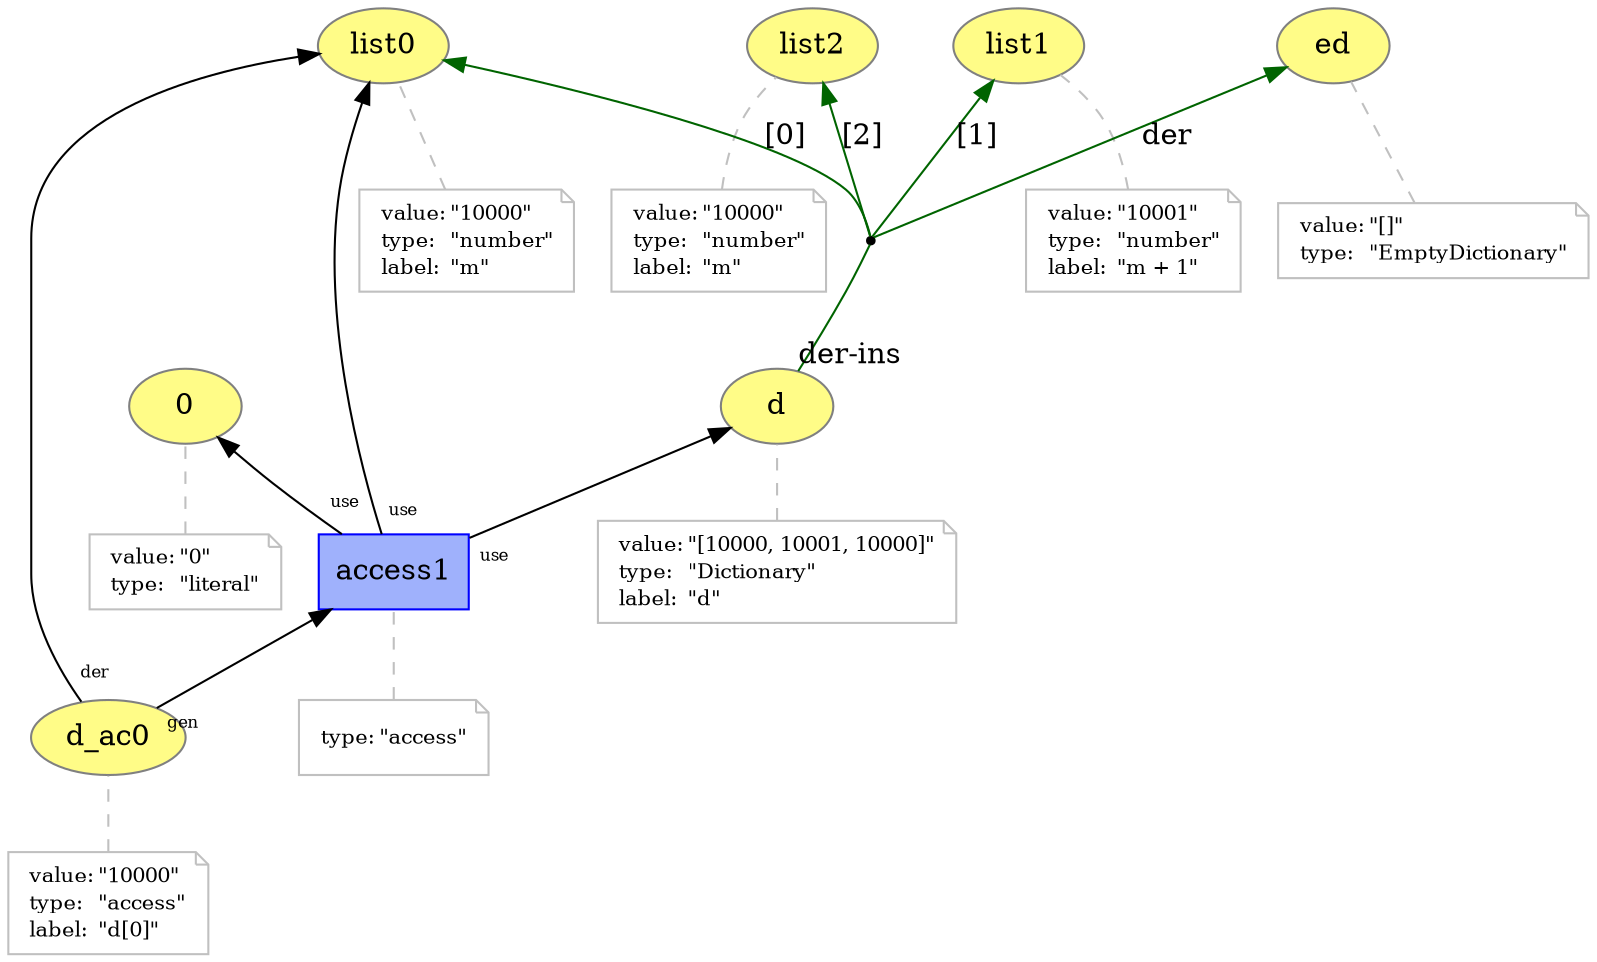 digraph "PROV" { size="16,12"; rankdir="BT";
"http://example.org/list0" [fillcolor="#FFFC87",color="#808080",style="filled",label="list0",URL="http://example.org/list0"]
"-attrs0" [color="gray",shape="note",fontsize="10",fontcolor="black",label=<<TABLE cellpadding="0" border="0">
	<TR>
	    <TD align="left">value:</TD>
	    <TD align="left">&quot;10000&quot;</TD>
	</TR>
	<TR>
	    <TD align="left">type:</TD>
	    <TD align="left">&quot;number&quot;</TD>
	</TR>
	<TR>
	    <TD align="left">label:</TD>
	    <TD align="left">&quot;m&quot;</TD>
	</TR>
</TABLE>>]
"-attrs0" -> "http://example.org/list0" [color="gray",style="dashed",arrowhead="none"]
"http://example.org/list1" [fillcolor="#FFFC87",color="#808080",style="filled",label="list1",URL="http://example.org/list1"]
"-attrs1" [color="gray",shape="note",fontsize="10",fontcolor="black",label=<<TABLE cellpadding="0" border="0">
	<TR>
	    <TD align="left">value:</TD>
	    <TD align="left">&quot;10001&quot;</TD>
	</TR>
	<TR>
	    <TD align="left">type:</TD>
	    <TD align="left">&quot;number&quot;</TD>
	</TR>
	<TR>
	    <TD align="left">label:</TD>
	    <TD align="left">&quot;m + 1&quot;</TD>
	</TR>
</TABLE>>]
"-attrs1" -> "http://example.org/list1" [color="gray",style="dashed",arrowhead="none"]
"http://example.org/list2" [fillcolor="#FFFC87",color="#808080",style="filled",label="list2",URL="http://example.org/list2"]
"-attrs2" [color="gray",shape="note",fontsize="10",fontcolor="black",label=<<TABLE cellpadding="0" border="0">
	<TR>
	    <TD align="left">value:</TD>
	    <TD align="left">&quot;10000&quot;</TD>
	</TR>
	<TR>
	    <TD align="left">type:</TD>
	    <TD align="left">&quot;number&quot;</TD>
	</TR>
	<TR>
	    <TD align="left">label:</TD>
	    <TD align="left">&quot;m&quot;</TD>
	</TR>
</TABLE>>]
"-attrs2" -> "http://example.org/list2" [color="gray",style="dashed",arrowhead="none"]
"http://example.org/ed" [fillcolor="#FFFC87",color="#808080",style="filled",label="ed",URL="http://example.org/ed"]
"-attrs3" [color="gray",shape="note",fontsize="10",fontcolor="black",label=<<TABLE cellpadding="0" border="0">
	<TR>
	    <TD align="left">value:</TD>
	    <TD align="left">&quot;[]&quot;</TD>
	</TR>
	<TR>
	    <TD align="left">type:</TD>
	    <TD align="left">&quot;EmptyDictionary&quot;</TD>
	</TR>
</TABLE>>]
"-attrs3" -> "http://example.org/ed" [color="gray",style="dashed",arrowhead="none"]
"http://example.org/d" [fillcolor="#FFFC87",color="#808080",style="filled",label="d",URL="http://example.org/d"]
"-attrs4" [color="gray",shape="note",fontsize="10",fontcolor="black",label=<<TABLE cellpadding="0" border="0">
	<TR>
	    <TD align="left">value:</TD>
	    <TD align="left">&quot;[10000, 10001, 10000]&quot;</TD>
	</TR>
	<TR>
	    <TD align="left">type:</TD>
	    <TD align="left">&quot;Dictionary&quot;</TD>
	</TR>
	<TR>
	    <TD align="left">label:</TD>
	    <TD align="left">&quot;d&quot;</TD>
	</TR>
</TABLE>>]
"-attrs4" -> "http://example.org/d" [color="gray",style="dashed",arrowhead="none"]
"bn0" [shape="point",label=""]
"http://example.org/d" -> "bn0" [arrowhead="none",taillabel="der-ins",color="darkgreen"]
"bn0" -> "http://example.org/ed" [labelfontsize="8",labeldistance="1.5",color="darkgreen",labelangle="60.0",rotation="20",label="der"]
"bn0" -> "http://example.org/list0" [labelfontsize="8",labeldistance="1.5",color="darkgreen",labelangle="60.0",rotation="20",label="[0]"]
"bn0" -> "http://example.org/list1" [labelfontsize="8",labeldistance="1.5",color="darkgreen",labelangle="60.0",rotation="20",label="[1]"]
"bn0" -> "http://example.org/list2" [labelfontsize="8",labeldistance="1.5",color="darkgreen",labelangle="60.0",rotation="20",label="[2]"]
"http://example.org/0" [fillcolor="#FFFC87",color="#808080",style="filled",label="0",URL="http://example.org/0"]
"-attrs5" [color="gray",shape="note",fontsize="10",fontcolor="black",label=<<TABLE cellpadding="0" border="0">
	<TR>
	    <TD align="left">value:</TD>
	    <TD align="left">&quot;0&quot;</TD>
	</TR>
	<TR>
	    <TD align="left">type:</TD>
	    <TD align="left">&quot;literal&quot;</TD>
	</TR>
</TABLE>>]
"-attrs5" -> "http://example.org/0" [color="gray",style="dashed",arrowhead="none"]
"http://example.org/d_ac0" [fillcolor="#FFFC87",color="#808080",style="filled",label="d_ac0",URL="http://example.org/d_ac0"]
"-attrs6" [color="gray",shape="note",fontsize="10",fontcolor="black",label=<<TABLE cellpadding="0" border="0">
	<TR>
	    <TD align="left">value:</TD>
	    <TD align="left">&quot;10000&quot;</TD>
	</TR>
	<TR>
	    <TD align="left">type:</TD>
	    <TD align="left">&quot;access&quot;</TD>
	</TR>
	<TR>
	    <TD align="left">label:</TD>
	    <TD align="left">&quot;d[0]&quot;</TD>
	</TR>
</TABLE>>]
"-attrs6" -> "http://example.org/d_ac0" [color="gray",style="dashed",arrowhead="none"]
"http://example.org/access1" [fillcolor="#9FB1FC",color="#0000FF",shape="polygon",sides="4",style="filled",label="access1",URL="http://example.org/access1"]
"-attrs7" [color="gray",shape="note",fontsize="10",fontcolor="black",label=<<TABLE cellpadding="0" border="0">
	<TR>
	    <TD align="left">type:</TD>
	    <TD align="left">&quot;access&quot;</TD>
	</TR>
</TABLE>>]
"-attrs7" -> "http://example.org/access1" [color="gray",style="dashed",arrowhead="none"]
"http://example.org/access1" -> "http://example.org/d" [labelfontsize="8",labeldistance="1.5",labelangle="60.0",rotation="20",taillabel="use"]
"http://example.org/access1" -> "http://example.org/0" [labelfontsize="8",labeldistance="1.5",labelangle="60.0",rotation="20",taillabel="use"]
"http://example.org/access1" -> "http://example.org/list0" [labelfontsize="8",labeldistance="1.5",labelangle="60.0",rotation="20",taillabel="use"]
"http://example.org/d_ac0" -> "http://example.org/access1" [labelfontsize="8",labeldistance="1.5",labelangle="60.0",rotation="20",taillabel="gen"]
"http://example.org/d_ac0" -> "http://example.org/list0" [labelfontsize="8",labeldistance="1.5",labelangle="60.0",rotation="20",taillabel="der"]
}